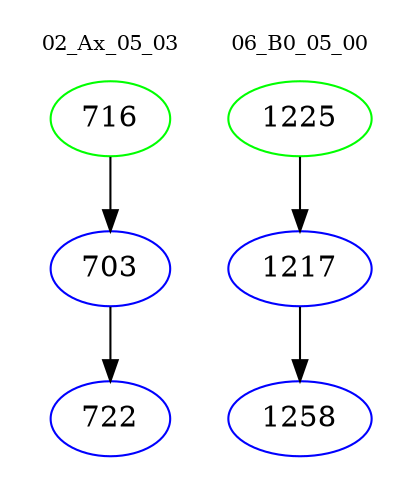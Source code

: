 digraph{
subgraph cluster_0 {
color = white
label = "02_Ax_05_03";
fontsize=10;
T0_716 [label="716", color="green"]
T0_716 -> T0_703 [color="black"]
T0_703 [label="703", color="blue"]
T0_703 -> T0_722 [color="black"]
T0_722 [label="722", color="blue"]
}
subgraph cluster_1 {
color = white
label = "06_B0_05_00";
fontsize=10;
T1_1225 [label="1225", color="green"]
T1_1225 -> T1_1217 [color="black"]
T1_1217 [label="1217", color="blue"]
T1_1217 -> T1_1258 [color="black"]
T1_1258 [label="1258", color="blue"]
}
}
